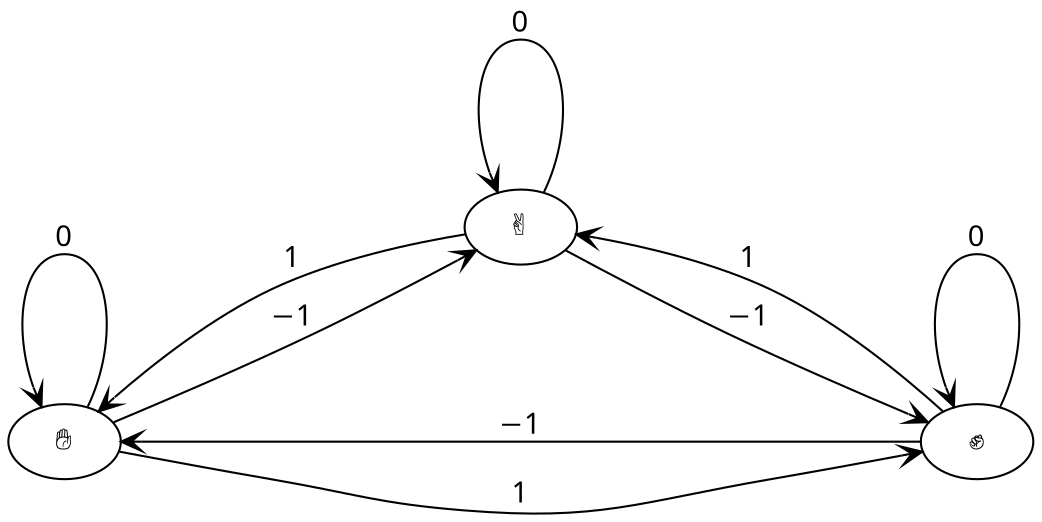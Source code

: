 digraph Matrix {

  graph [fontname="Segoe UI", ranksep="2", nodesep="1"]
  node [fontname="Segoe UI Emoji"]
  edge [fontname="Segoe UI", arrowhead=vee]

  rankdir=RL

  ✊ -> ✊ [label="0"]
  ✊ -> ✌ [label="1"]
  ✊ -> ✋ [label="−1"]
  ✌ -> ✊ [label="−1"]
  ✌ -> ✌ [label="0"]
  ✌ -> ✋ [label="1"]
  ✋ -> ✊ [label="1"]
  ✋ -> ✌ [label="−1"]
  ✋ -> ✋ [label="0"]

}